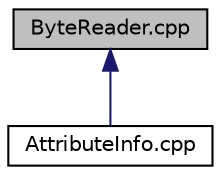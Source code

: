 digraph "ByteReader.cpp"
{
  edge [fontname="Helvetica",fontsize="10",labelfontname="Helvetica",labelfontsize="10"];
  node [fontname="Helvetica",fontsize="10",shape=record];
  Node1 [label="ByteReader.cpp",height=0.2,width=0.4,color="black", fillcolor="grey75", style="filled", fontcolor="black"];
  Node1 -> Node2 [dir="back",color="midnightblue",fontsize="10",style="solid"];
  Node2 [label="AttributeInfo.cpp",height=0.2,width=0.4,color="black", fillcolor="white", style="filled",URL="$_attribute_info_8cpp.html",tooltip="Tem os métodos para adiquirir as informações dos atributos;. "];
}
